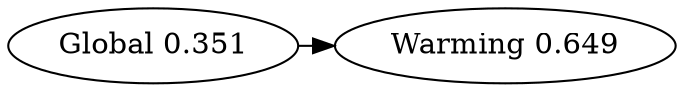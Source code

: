 digraph {
	Global [label="Global 0.351"]
	Warming [label="Warming 0.649"]
	Global -> Warming [constraint=false]
}